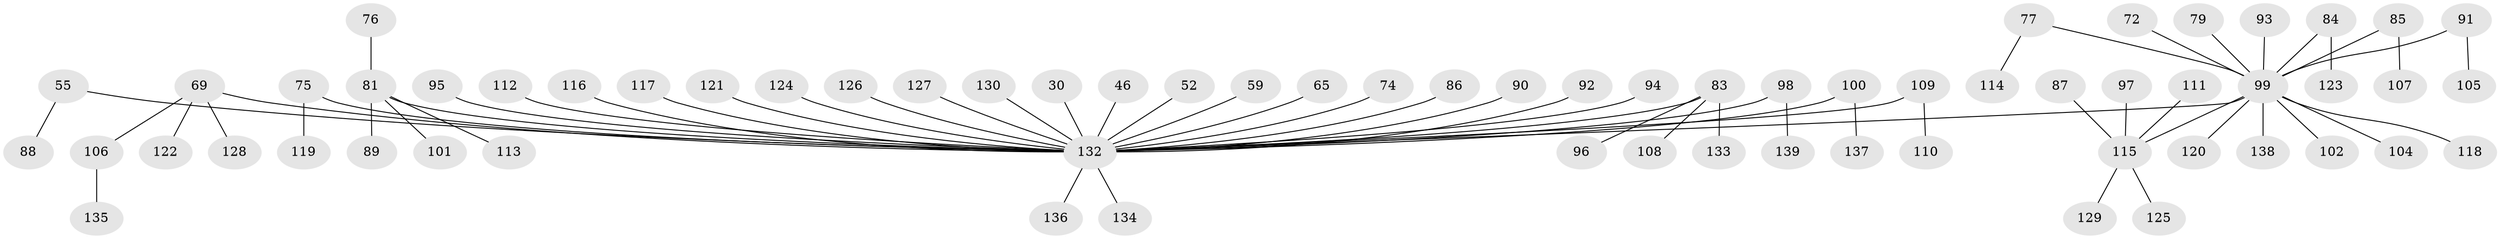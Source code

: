 // original degree distribution, {7: 0.02158273381294964, 5: 0.02877697841726619, 2: 0.22302158273381295, 6: 0.014388489208633094, 4: 0.07194244604316546, 1: 0.5251798561151079, 3: 0.11510791366906475}
// Generated by graph-tools (version 1.1) at 2025/53/03/09/25 04:53:20]
// undirected, 69 vertices, 68 edges
graph export_dot {
graph [start="1"]
  node [color=gray90,style=filled];
  30;
  46;
  52;
  55;
  59;
  65;
  69;
  72;
  74;
  75 [super="+34+44"];
  76;
  77;
  79;
  81 [super="+66"];
  83 [super="+78+64"];
  84;
  85;
  86;
  87;
  88;
  89;
  90;
  91;
  92;
  93;
  94;
  95;
  96;
  97;
  98 [super="+82"];
  99 [super="+33+41+13+68+10+24+63"];
  100;
  101;
  102;
  104;
  105;
  106;
  107;
  108;
  109 [super="+58+103"];
  110;
  111;
  112;
  113;
  114;
  115 [super="+80"];
  116;
  117;
  118;
  119;
  120;
  121;
  122;
  123;
  124;
  125;
  126;
  127;
  128;
  129;
  130;
  132 [super="+1+16+8+18+70+131"];
  133;
  134;
  135;
  136;
  137;
  138;
  139;
  30 -- 132;
  46 -- 132;
  52 -- 132;
  55 -- 88;
  55 -- 132;
  59 -- 132;
  65 -- 132;
  69 -- 106;
  69 -- 122;
  69 -- 128;
  69 -- 132;
  72 -- 99;
  74 -- 132;
  75 -- 119;
  75 -- 132;
  76 -- 81;
  77 -- 114;
  77 -- 99;
  79 -- 99;
  81 -- 89;
  81 -- 113;
  81 -- 132;
  81 -- 101;
  83 -- 108;
  83 -- 96;
  83 -- 133;
  83 -- 132;
  84 -- 123;
  84 -- 99;
  85 -- 107;
  85 -- 99;
  86 -- 132;
  87 -- 115;
  90 -- 132;
  91 -- 105;
  91 -- 99;
  92 -- 132;
  93 -- 99;
  94 -- 132;
  95 -- 132;
  97 -- 115;
  98 -- 139;
  98 -- 132;
  99 -- 132;
  99 -- 102;
  99 -- 138;
  99 -- 115;
  99 -- 120;
  99 -- 118;
  99 -- 104;
  100 -- 137;
  100 -- 132;
  106 -- 135;
  109 -- 110;
  109 -- 132;
  111 -- 115;
  112 -- 132;
  115 -- 129;
  115 -- 125;
  116 -- 132;
  117 -- 132;
  121 -- 132;
  124 -- 132;
  126 -- 132;
  127 -- 132;
  130 -- 132;
  132 -- 136;
  132 -- 134;
}
